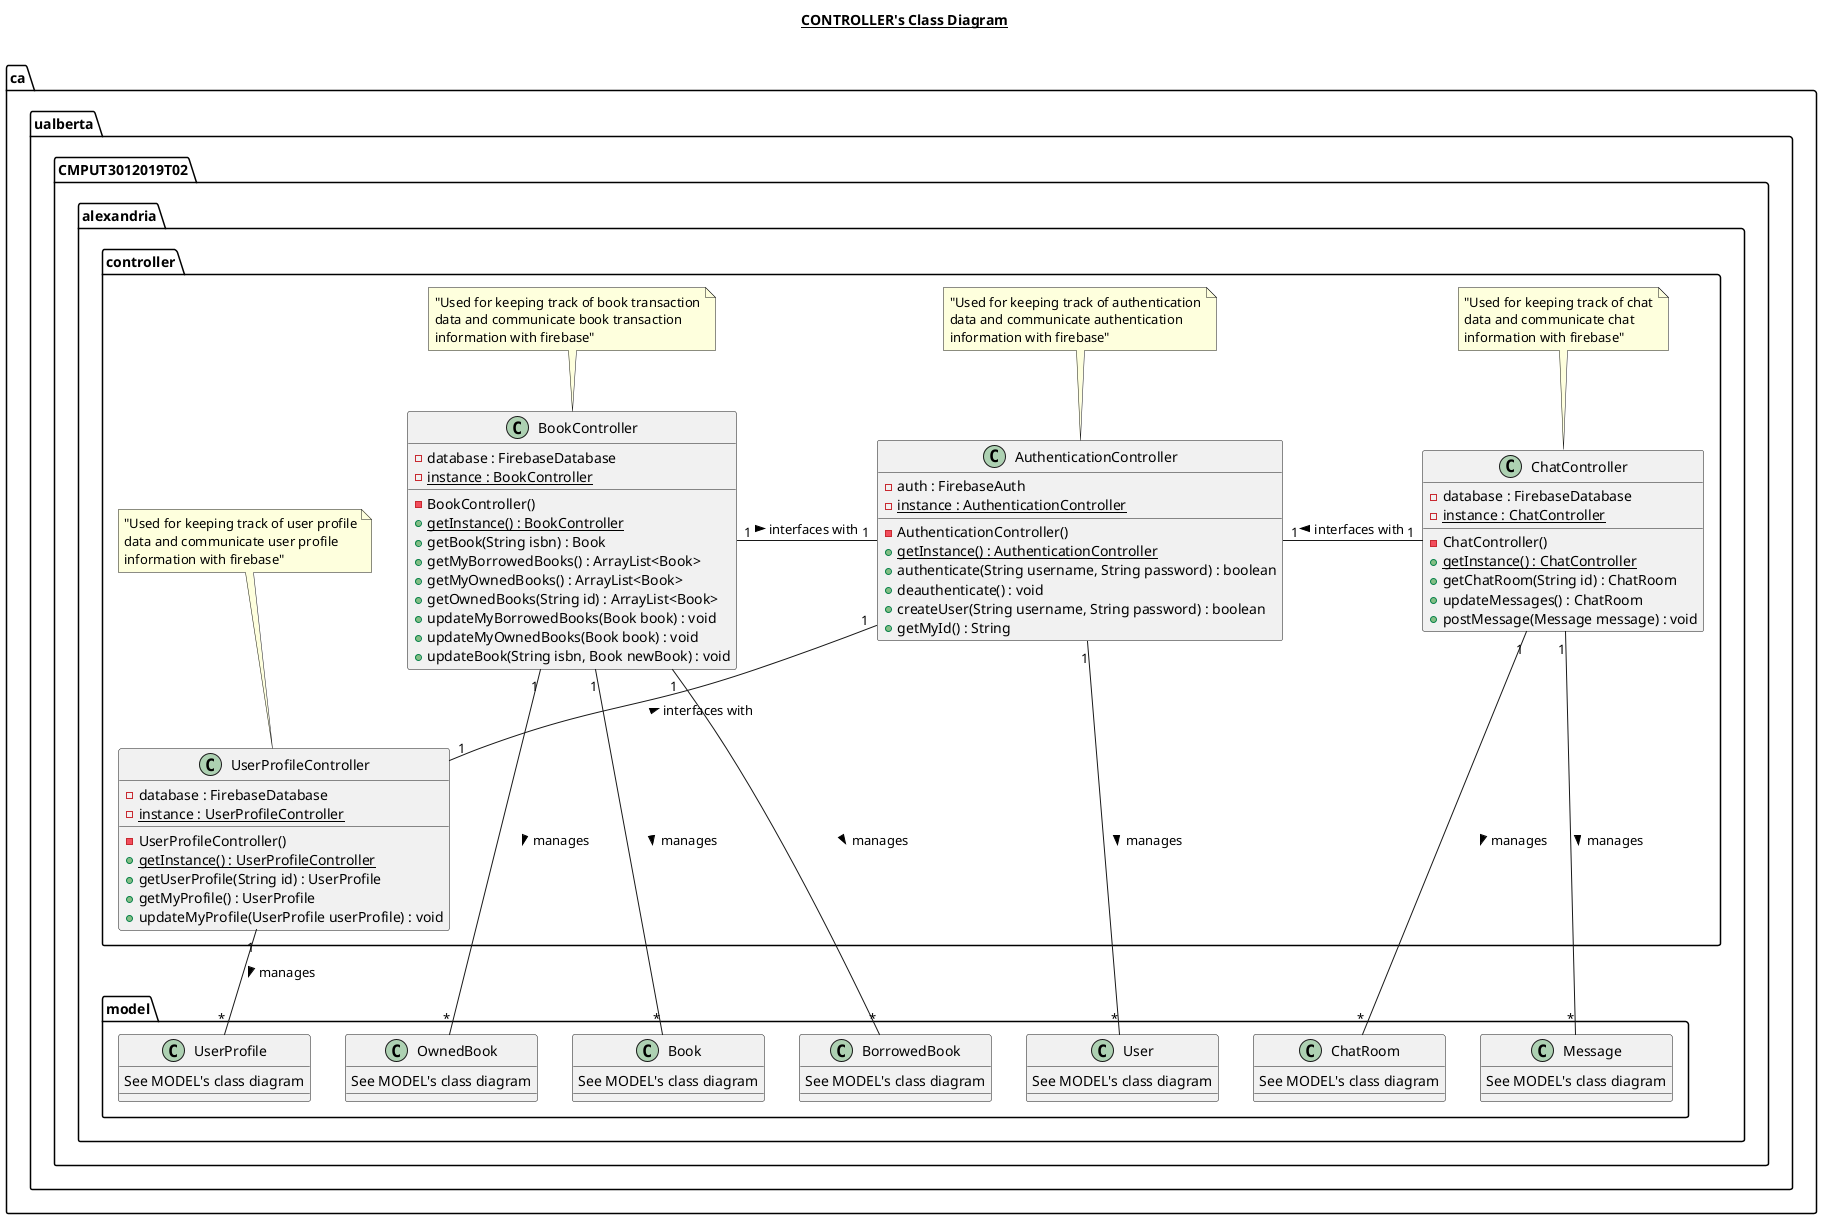 @startuml

title __CONTROLLER's Class Diagram__\n

package ca.ualberta.CMPUT3012019T02.alexandria {

    package ca.ualberta.CMPUT3012019T02.alexandria.controller {

        class AuthenticationController {
            - auth : FirebaseAuth
            {static} - instance : AuthenticationController
            - AuthenticationController()
            {static} + getInstance() : AuthenticationController
            + authenticate(String username, String password) : boolean
            + deauthenticate() : void
            + createUser(String username, String password) : boolean
            + getMyId() : String
        }
        note top: "Used for keeping track of authentication\ndata and communicate authentication\ninformation with firebase"

        class BookController {
            - database : FirebaseDatabase
            {static} - instance : BookController
            - BookController()
            {static} + getInstance() : BookController
            + getBook(String isbn) : Book
            + getMyBorrowedBooks() : ArrayList<Book>
            + getMyOwnedBooks() : ArrayList<Book>
            + getOwnedBooks(String id) : ArrayList<Book>
            + updateMyBorrowedBooks(Book book) : void
            + updateMyOwnedBooks(Book book) : void
            + updateBook(String isbn, Book newBook) : void
        }
        note top: "Used for keeping track of book transaction\ndata and communicate book transaction\ninformation with firebase"

        class UserProfileController {
             - database : FirebaseDatabase
            {static} - instance : UserProfileController
            - UserProfileController()
            {static} + getInstance() : UserProfileController
            + getUserProfile(String id) : UserProfile
            + getMyProfile() : UserProfile
            + updateMyProfile(UserProfile userProfile) : void
        }
        note top: "Used for keeping track of user profile\ndata and communicate user profile\ninformation with firebase"

        class ChatController {
            - database : FirebaseDatabase
            {static} - instance : ChatController
            - ChatController()
            {static} + getInstance() : ChatController
            + getChatRoom(String id) : ChatRoom 
            + updateMessages() : ChatRoom 
            + postMessage(Message message) : void
        }
        note top: "Used for keeping track of chat\ndata and communicate chat\ninformation with firebase"

    }


    package ca.ualberta.CMPUT3012019T02.alexandria.model {

        class BorrowedBook { 
            See MODEL's class diagram
        }

        class OwnedBook { 
            See MODEL's class diagram
        }

        class Book { 
            See MODEL's class diagram
        }

        class User { 
            See MODEL's class diagram
        }

        class UserProfile { 
            See MODEL's class diagram
        }

        class ChatRoom { 
            See MODEL's class diagram
        }

        class Message { 
            See MODEL's class diagram
        }

    }

}

AuthenticationController "1" -down- "*" User : manages >

UserProfileController "1" -down- "*" UserProfile : manages >
UserProfileController "1" -up- "1" AuthenticationController : interfaces with >

BookController "1" -down- "*" BorrowedBook : manages >
BookController "1" -down- "*" OwnedBook : manages >
BookController "1" -down- "*" Book : manages >
BookController "1" -right- "1" AuthenticationController : interfaces with >

ChatController "1" -down- "*" ChatRoom : manages >
ChatController "1" -down- "*" Message : manages >
ChatController "1" -left- "1" AuthenticationController : interfaces with >

@enduml